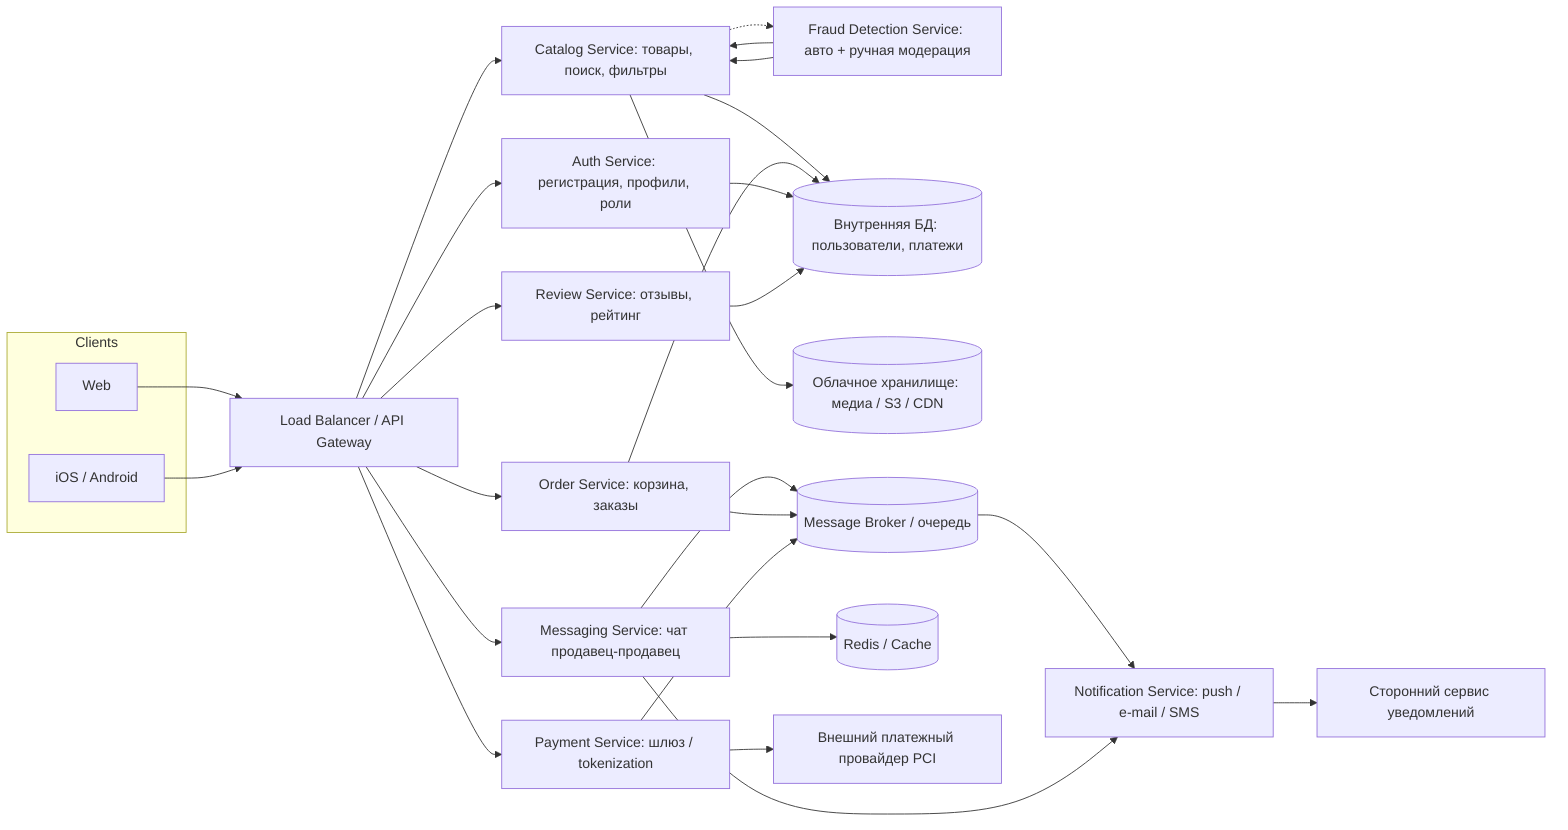flowchart LR
    %% Клиенты
    subgraph Clients
        Web[Web]
        Mobile[iOS / Android]
    end

    %% Входная точка
    LB[Load Balancer / API Gateway]

    %% Микросервисы
    Auth[Auth Service: регистрация, профили, роли]
    Catalog[Catalog Service: товары, поиск, фильтры]
    Order[Order Service: корзина, заказы]
    Payment[Payment Service: шлюз / tokenization]
    Messaging[Messaging Service: чат продавец-продавец]
    Review[Review Service: отзывы, рейтинг]
    Fraud[Fraud Detection Service: авто + ручная модерация]
    Notification[Notification Service: push / e-mail / SMS]

    %% Базы данных
    DB_Internal[(Внутренняя БД: пользователи, платежи)]
    DB_Object[(Облачное хранилище: медиа / S3 / CDN)]

    %% Очереди и кэш
    Queue[(Message Broker / очередь)]
    Cache[(Redis / Cache)]

    %% Взаимодействия
    Web --> LB
    Mobile --> LB
    LB --> Auth
    LB --> Catalog
    LB --> Order
    LB --> Payment
    LB --> Messaging
    LB --> Review

    Catalog --> DB_Internal
    Order --> DB_Internal
    Auth --> DB_Internal
    Review --> DB_Internal
    Messaging --> Cache

    Catalog --> DB_Object
    Messaging --> Queue
    Order --> Queue
    Payment --> Queue
    Queue --> Notification
    Messaging --> Notification

    Fraud --> Catalog
    Catalog -.-> Fraud
    Fraud --> Catalog

    Payment --> ExternalPay[Внешний платежный провайдер PCI]
    Notification --> ExternalNotif[Сторонний сервис уведомлений]